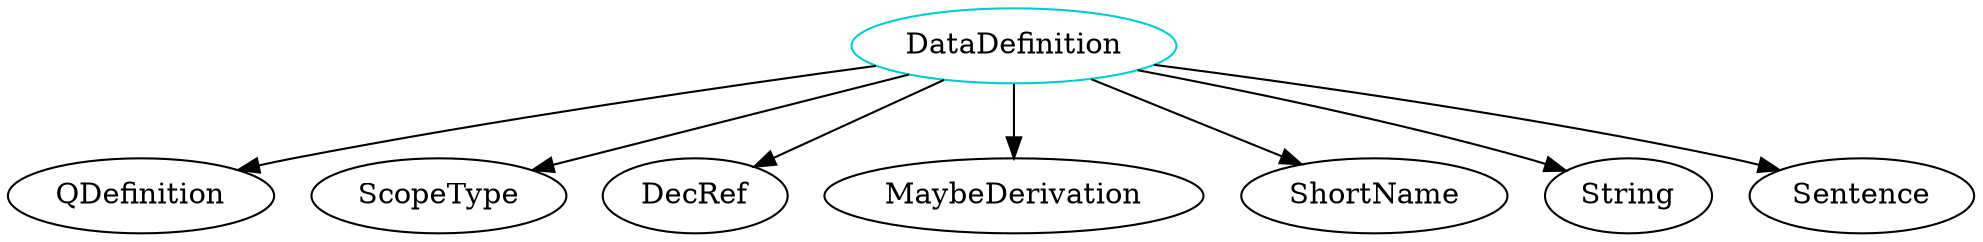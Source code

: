 digraph datadefinition{
DataDefinition -> QDefinition;
DataDefinition -> ScopeType;
DataDefinition -> DecRef;
DataDefinition -> MaybeDerivation;
DataDefinition -> ShortName;
DataDefinition -> String;
DataDefinition -> Sentence;
DataDefinition	[shape=oval, color=cyan3, label="DataDefinition"];
}
